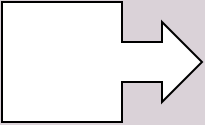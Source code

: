 <mxfile version="18.1.3" type="github"><diagram id="B1vGQFIsm8_bw8DCGbT4" name="Page-1"><mxGraphModel dx="965" dy="537" grid="1" gridSize="10" guides="1" tooltips="1" connect="1" arrows="1" fold="1" page="1" pageScale="1" pageWidth="827" pageHeight="1169" background="#DAD2D8" math="0" shadow="0"><root><mxCell id="0"/><mxCell id="1" parent="0"/><mxCell id="eYDHGNVXZpsRCNoCBzfG-3" value="" style="html=1;shadow=0;dashed=0;align=center;verticalAlign=middle;shape=mxgraph.arrows2.calloutArrow;dy=10;dx=20;notch=60;arrowHead=10;" vertex="1" parent="1"><mxGeometry x="470" y="1100" width="100" height="60" as="geometry"/></mxCell></root></mxGraphModel></diagram></mxfile>